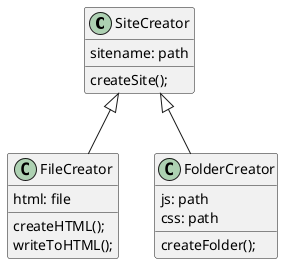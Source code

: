 @startuml

SiteCreator <|-- FileCreator
SiteCreator <|-- FolderCreator

class FileCreator {
html: file
createHTML();
writeToHTML();
}

class FolderCreator{
js: path
css: path
createFolder();
}
class SiteCreator{
sitename: path
createSite();
}

@enduml